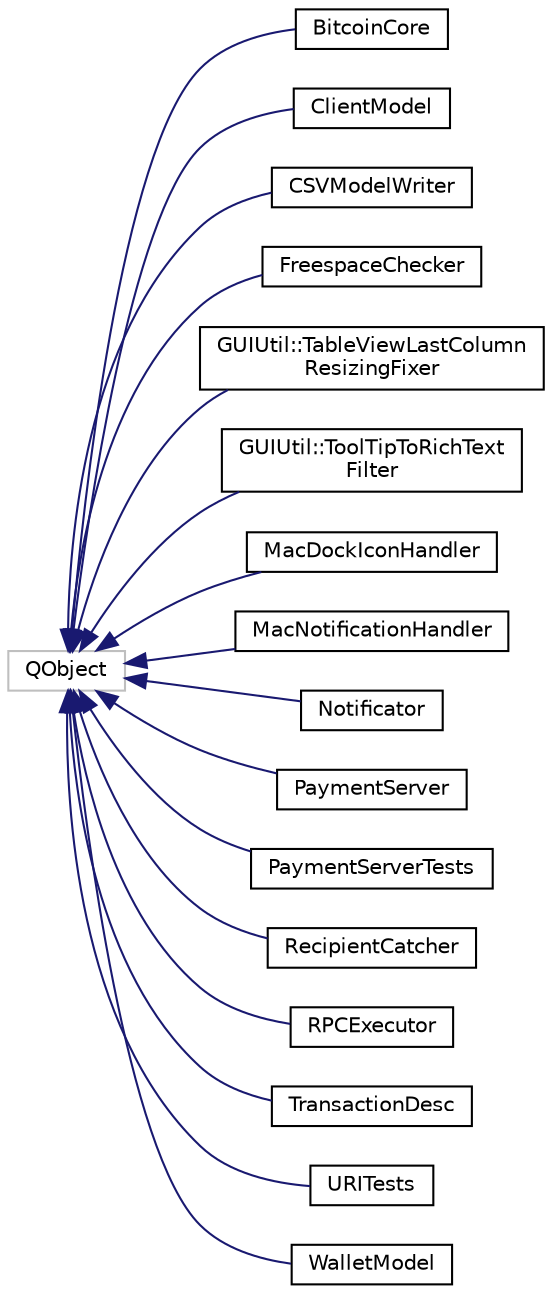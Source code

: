 digraph "Graphical Class Hierarchy"
{
 // LATEX_PDF_SIZE
  edge [fontname="Helvetica",fontsize="10",labelfontname="Helvetica",labelfontsize="10"];
  node [fontname="Helvetica",fontsize="10",shape=record];
  rankdir="LR";
  Node260 [label="QObject",height=0.2,width=0.4,color="grey75", fillcolor="white", style="filled",tooltip=" "];
  Node260 -> Node0 [dir="back",color="midnightblue",fontsize="10",style="solid",fontname="Helvetica"];
  Node0 [label="BitcoinCore",height=0.2,width=0.4,color="black", fillcolor="white", style="filled",URL="$class_bitcoin_core.html",tooltip=" "];
  Node260 -> Node262 [dir="back",color="midnightblue",fontsize="10",style="solid",fontname="Helvetica"];
  Node262 [label="ClientModel",height=0.2,width=0.4,color="black", fillcolor="white", style="filled",URL="$class_client_model.html",tooltip=" "];
  Node260 -> Node263 [dir="back",color="midnightblue",fontsize="10",style="solid",fontname="Helvetica"];
  Node263 [label="CSVModelWriter",height=0.2,width=0.4,color="black", fillcolor="white", style="filled",URL="$class_c_s_v_model_writer.html",tooltip=" "];
  Node260 -> Node264 [dir="back",color="midnightblue",fontsize="10",style="solid",fontname="Helvetica"];
  Node264 [label="FreespaceChecker",height=0.2,width=0.4,color="black", fillcolor="white", style="filled",URL="$class_freespace_checker.html",tooltip=" "];
  Node260 -> Node265 [dir="back",color="midnightblue",fontsize="10",style="solid",fontname="Helvetica"];
  Node265 [label="GUIUtil::TableViewLastColumn\lResizingFixer",height=0.2,width=0.4,color="black", fillcolor="white", style="filled",URL="$class_g_u_i_util_1_1_table_view_last_column_resizing_fixer.html",tooltip=" "];
  Node260 -> Node266 [dir="back",color="midnightblue",fontsize="10",style="solid",fontname="Helvetica"];
  Node266 [label="GUIUtil::ToolTipToRichText\lFilter",height=0.2,width=0.4,color="black", fillcolor="white", style="filled",URL="$class_g_u_i_util_1_1_tool_tip_to_rich_text_filter.html",tooltip=" "];
  Node260 -> Node267 [dir="back",color="midnightblue",fontsize="10",style="solid",fontname="Helvetica"];
  Node267 [label="MacDockIconHandler",height=0.2,width=0.4,color="black", fillcolor="white", style="filled",URL="$class_mac_dock_icon_handler.html",tooltip=" "];
  Node260 -> Node268 [dir="back",color="midnightblue",fontsize="10",style="solid",fontname="Helvetica"];
  Node268 [label="MacNotificationHandler",height=0.2,width=0.4,color="black", fillcolor="white", style="filled",URL="$class_mac_notification_handler.html",tooltip=" "];
  Node260 -> Node269 [dir="back",color="midnightblue",fontsize="10",style="solid",fontname="Helvetica"];
  Node269 [label="Notificator",height=0.2,width=0.4,color="black", fillcolor="white", style="filled",URL="$class_notificator.html",tooltip=" "];
  Node260 -> Node270 [dir="back",color="midnightblue",fontsize="10",style="solid",fontname="Helvetica"];
  Node270 [label="PaymentServer",height=0.2,width=0.4,color="black", fillcolor="white", style="filled",URL="$class_payment_server.html",tooltip=" "];
  Node260 -> Node271 [dir="back",color="midnightblue",fontsize="10",style="solid",fontname="Helvetica"];
  Node271 [label="PaymentServerTests",height=0.2,width=0.4,color="black", fillcolor="white", style="filled",URL="$class_payment_server_tests.html",tooltip=" "];
  Node260 -> Node272 [dir="back",color="midnightblue",fontsize="10",style="solid",fontname="Helvetica"];
  Node272 [label="RecipientCatcher",height=0.2,width=0.4,color="black", fillcolor="white", style="filled",URL="$class_recipient_catcher.html",tooltip=" "];
  Node260 -> Node273 [dir="back",color="midnightblue",fontsize="10",style="solid",fontname="Helvetica"];
  Node273 [label="RPCExecutor",height=0.2,width=0.4,color="black", fillcolor="white", style="filled",URL="$class_r_p_c_executor.html",tooltip=" "];
  Node260 -> Node274 [dir="back",color="midnightblue",fontsize="10",style="solid",fontname="Helvetica"];
  Node274 [label="TransactionDesc",height=0.2,width=0.4,color="black", fillcolor="white", style="filled",URL="$class_transaction_desc.html",tooltip=" "];
  Node260 -> Node275 [dir="back",color="midnightblue",fontsize="10",style="solid",fontname="Helvetica"];
  Node275 [label="URITests",height=0.2,width=0.4,color="black", fillcolor="white", style="filled",URL="$class_u_r_i_tests.html",tooltip=" "];
  Node260 -> Node276 [dir="back",color="midnightblue",fontsize="10",style="solid",fontname="Helvetica"];
  Node276 [label="WalletModel",height=0.2,width=0.4,color="black", fillcolor="white", style="filled",URL="$class_wallet_model.html",tooltip=" "];
}
